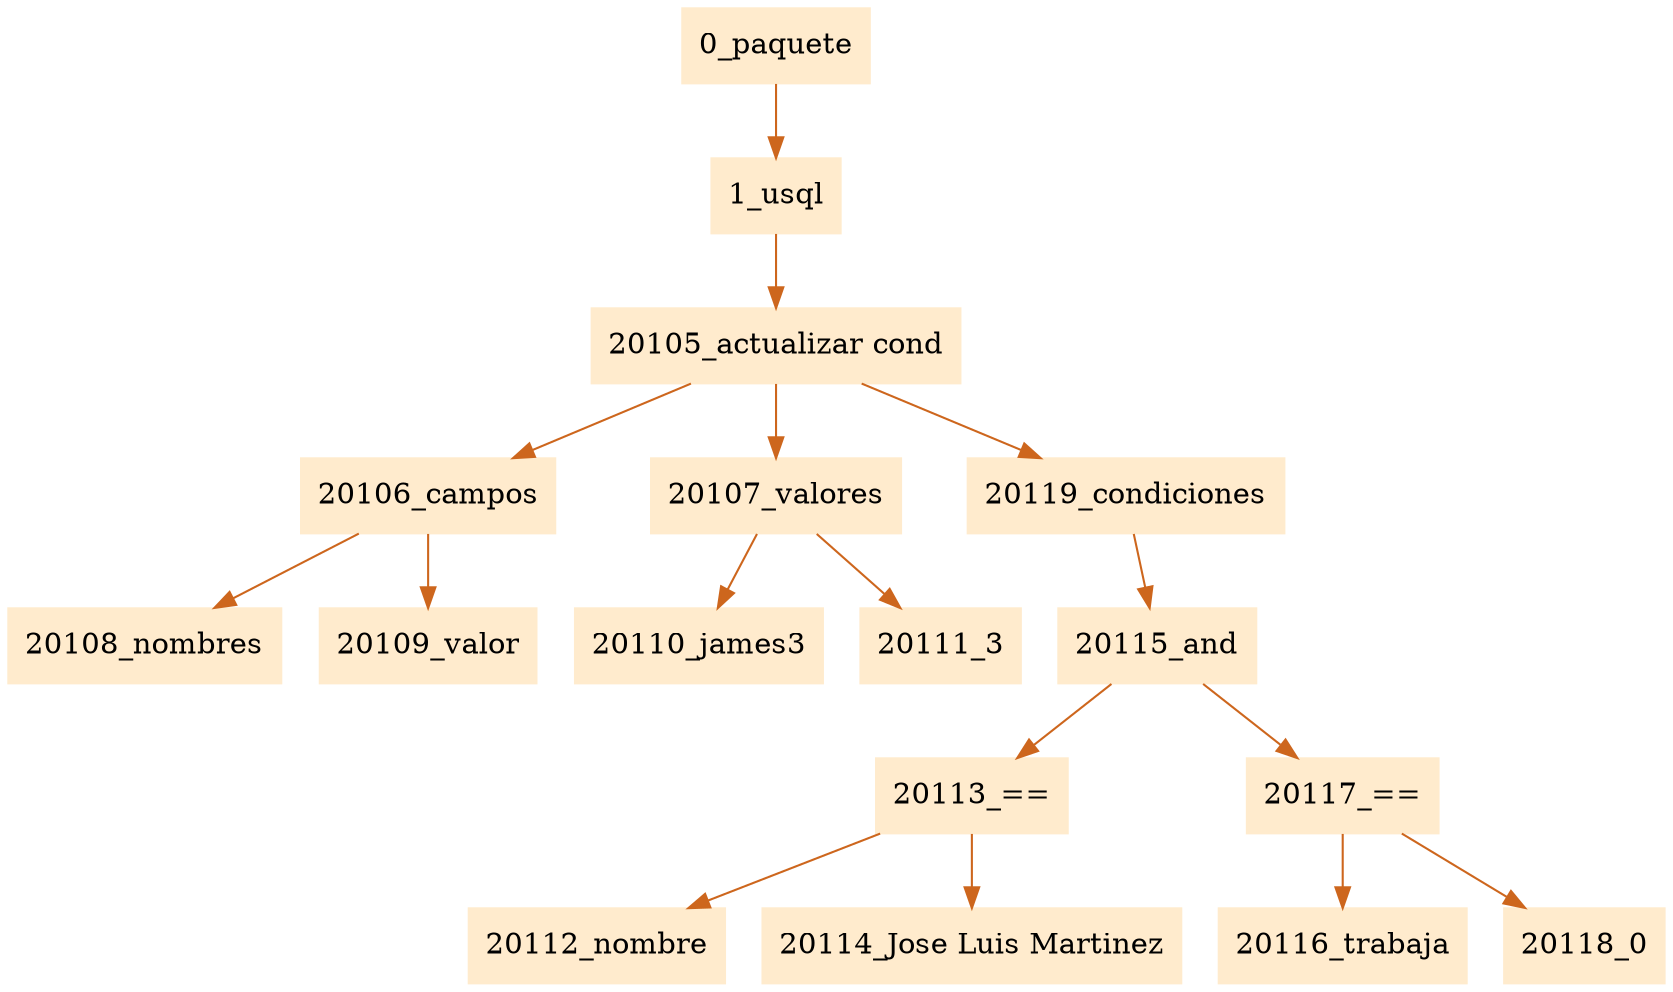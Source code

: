 digraph G {node[shape=box, style=filled, color=blanchedalmond]; edge[color=chocolate3];rankdir=UD 

"0_paquete"->"1_usql""1_usql"->"20105_actualizar cond""20105_actualizar cond"->"20106_campos""20106_campos"->"20108_nombres""20106_campos"->"20109_valor""20105_actualizar cond"->"20107_valores""20107_valores"->"20110_james3""20107_valores"->"20111_3""20105_actualizar cond"->"20119_condiciones""20119_condiciones"->"20115_and""20115_and"->"20113_==""20113_=="->"20112_nombre""20113_=="->"20114_Jose Luis Martinez""20115_and"->"20117_==""20117_=="->"20116_trabaja""20117_=="->"20118_0"

}
